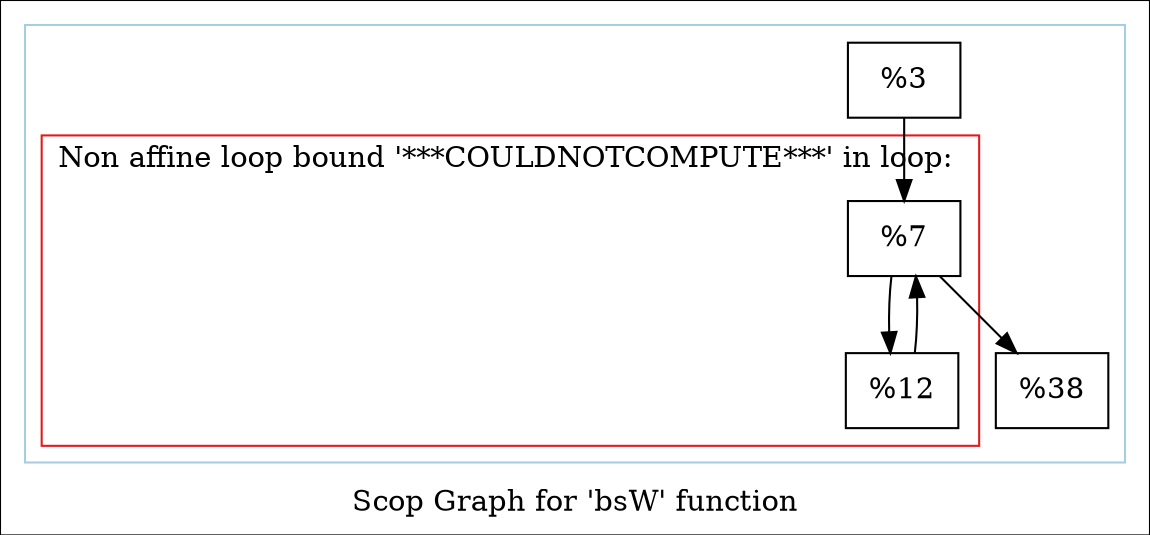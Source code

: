 digraph "Scop Graph for 'bsW' function" {
	label="Scop Graph for 'bsW' function";

	Node0x18118a0 [shape=record,label="{%3}"];
	Node0x18118a0 -> Node0x1837840;
	Node0x1837840 [shape=record,label="{%7}"];
	Node0x1837840 -> Node0x18611b0;
	Node0x1837840 -> Node0x18db8b0;
	Node0x18611b0 [shape=record,label="{%12}"];
	Node0x18611b0 -> Node0x1837840[constraint=false];
	Node0x18db8b0 [shape=record,label="{%38}"];
	colorscheme = "paired12"
        subgraph cluster_0x18d11b0 {
          label = "";
          style = solid;
          color = 1
          subgraph cluster_0x1928260 {
            label = "Non affine loop bound '***COULDNOTCOMPUTE***' in loop: ";
            style = solid;
            color = 6
            Node0x1837840;
            Node0x18611b0;
          }
          Node0x18118a0;
          Node0x18db8b0;
        }
}
